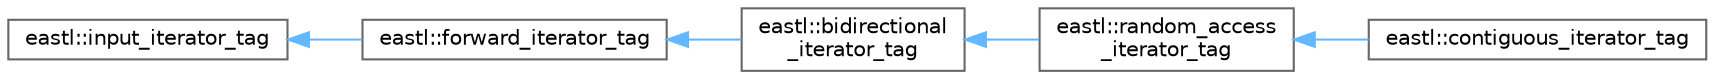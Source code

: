 digraph "类继承关系图"
{
 // LATEX_PDF_SIZE
  bgcolor="transparent";
  edge [fontname=Helvetica,fontsize=10,labelfontname=Helvetica,labelfontsize=10];
  node [fontname=Helvetica,fontsize=10,shape=box,height=0.2,width=0.4];
  rankdir="LR";
  Node0 [id="Node000000",label="eastl::input_iterator_tag",height=0.2,width=0.4,color="grey40", fillcolor="white", style="filled",URL="$structeastl_1_1input__iterator__tag.html",tooltip=" "];
  Node0 -> Node1 [id="edge740_Node000000_Node000001",dir="back",color="steelblue1",style="solid",tooltip=" "];
  Node1 [id="Node000001",label="eastl::forward_iterator_tag",height=0.2,width=0.4,color="grey40", fillcolor="white", style="filled",URL="$structeastl_1_1forward__iterator__tag.html",tooltip=" "];
  Node1 -> Node2 [id="edge741_Node000001_Node000002",dir="back",color="steelblue1",style="solid",tooltip=" "];
  Node2 [id="Node000002",label="eastl::bidirectional\l_iterator_tag",height=0.2,width=0.4,color="grey40", fillcolor="white", style="filled",URL="$structeastl_1_1bidirectional__iterator__tag.html",tooltip=" "];
  Node2 -> Node3 [id="edge742_Node000002_Node000003",dir="back",color="steelblue1",style="solid",tooltip=" "];
  Node3 [id="Node000003",label="eastl::random_access\l_iterator_tag",height=0.2,width=0.4,color="grey40", fillcolor="white", style="filled",URL="$structeastl_1_1random__access__iterator__tag.html",tooltip=" "];
  Node3 -> Node4 [id="edge743_Node000003_Node000004",dir="back",color="steelblue1",style="solid",tooltip=" "];
  Node4 [id="Node000004",label="eastl::contiguous_iterator_tag",height=0.2,width=0.4,color="grey40", fillcolor="white", style="filled",URL="$structeastl_1_1contiguous__iterator__tag.html",tooltip=" "];
}
